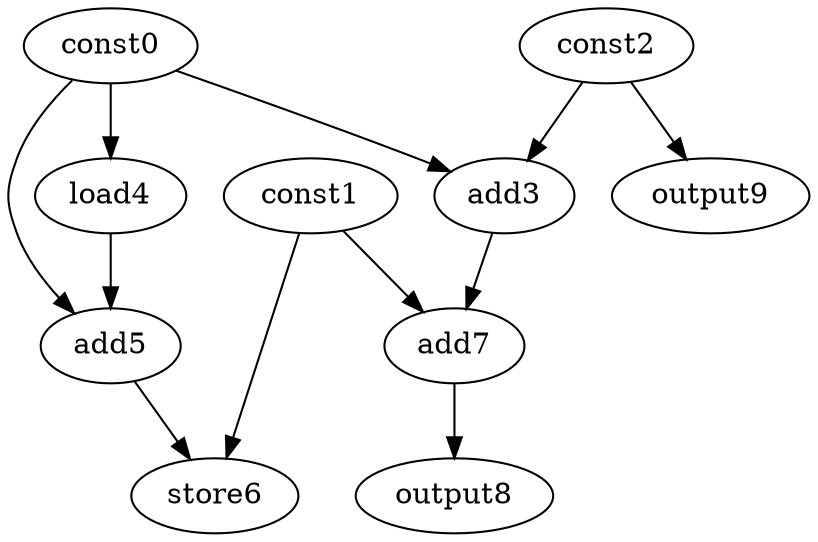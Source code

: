 digraph G { 
const0[opcode=const]; 
const1[opcode=const]; 
const2[opcode=const]; 
add3[opcode=add]; 
load4[opcode=load]; 
add5[opcode=add]; 
store6[opcode=store]; 
add7[opcode=add]; 
output8[opcode=output]; 
output9[opcode=output]; 
const0->add3[operand=0];
const2->add3[operand=1];
const0->load4[operand=0];
const2->output9[operand=0];
const0->add5[operand=0];
load4->add5[operand=1];
const1->add7[operand=0];
add3->add7[operand=1];
const1->store6[operand=0];
add5->store6[operand=1];
add7->output8[operand=0];
}
